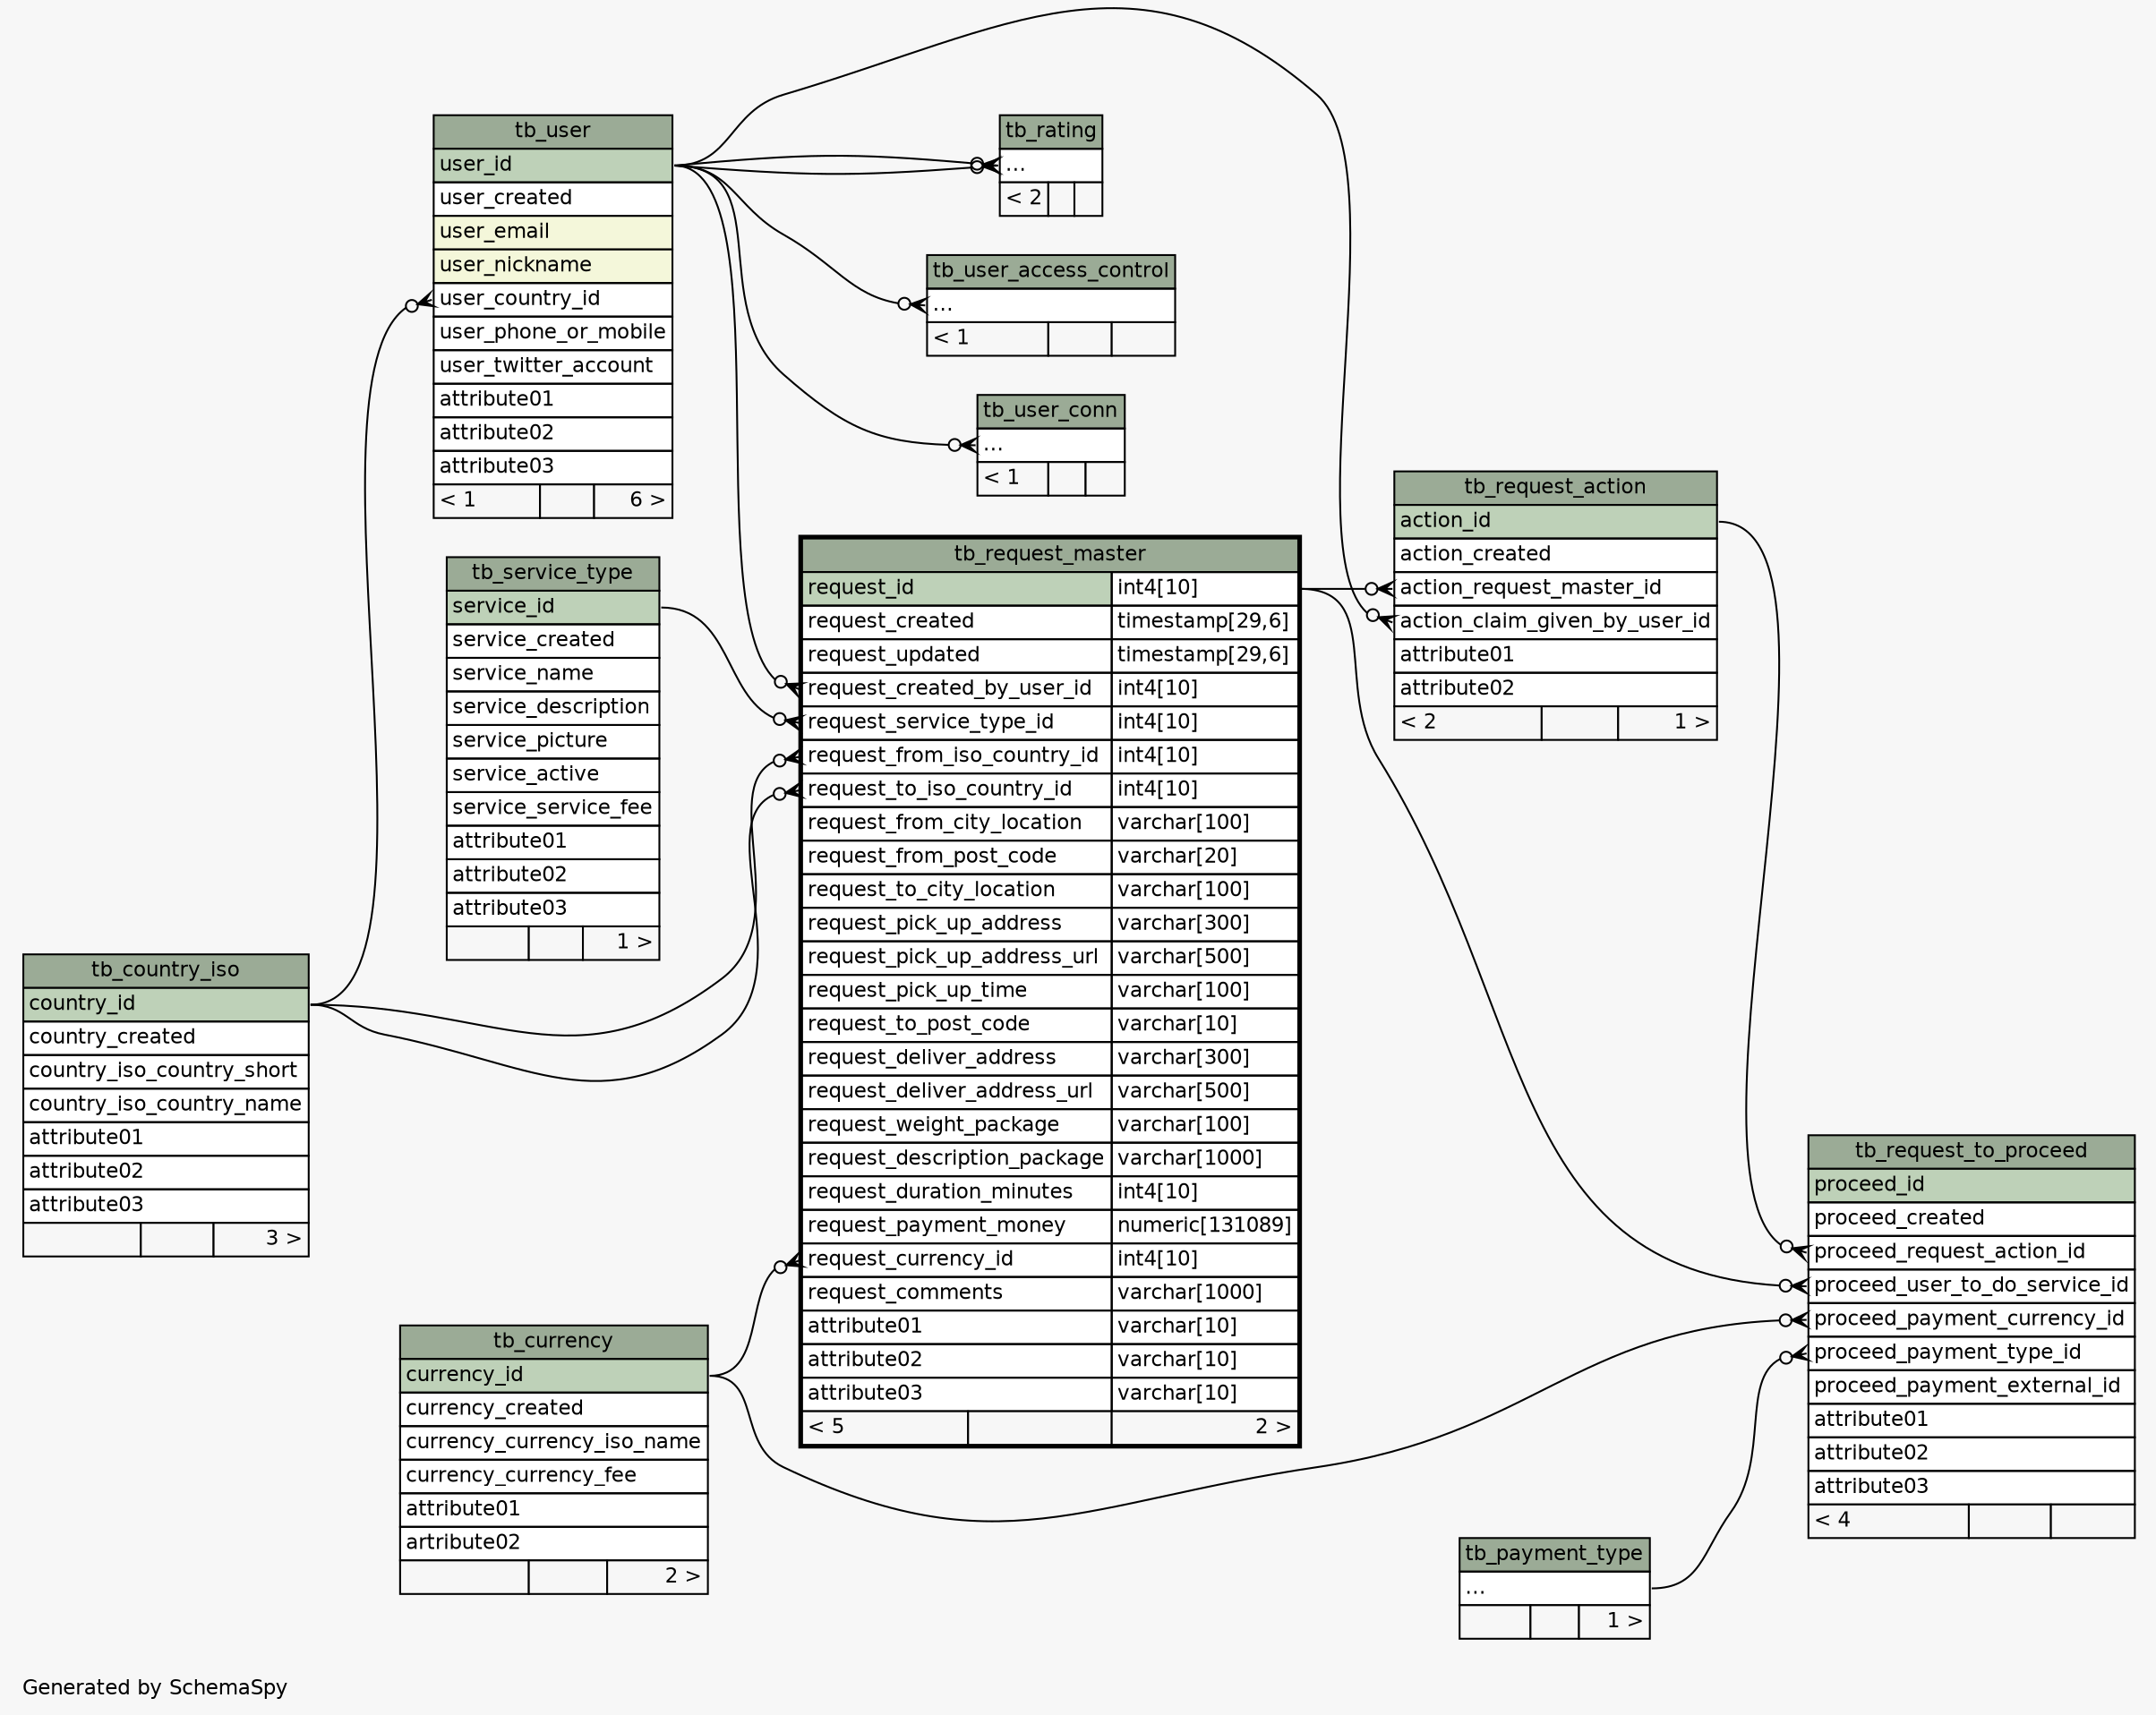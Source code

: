 // dot 2.34.0 on Linux 3.12.1-1-MANJARO
// SchemaSpy rev 590
digraph "twoDegreesRelationshipsDiagram" {
  graph [
    rankdir="RL"
    bgcolor="#f7f7f7"
    label="\nGenerated by SchemaSpy"
    labeljust="l"
    nodesep="0.18"
    ranksep="0.46"
    fontname="Helvetica"
    fontsize="11"
  ];
  node [
    fontname="Helvetica"
    fontsize="11"
    shape="plaintext"
  ];
  edge [
    arrowsize="0.8"
  ];
  "tb_rating":"elipses":w -> "tb_user":"user_id":e [arrowhead=none dir=back arrowtail=crowodot];
  "tb_rating":"elipses":w -> "tb_user":"user_id":e [arrowhead=none dir=back arrowtail=crowodot];
  "tb_request_action":"action_claim_given_by_user_id":w -> "tb_user":"user_id":e [arrowhead=none dir=back arrowtail=crowodot];
  "tb_request_action":"action_request_master_id":w -> "tb_request_master":"request_id.type":e [arrowhead=none dir=back arrowtail=crowodot];
  "tb_request_master":"request_created_by_user_id":w -> "tb_user":"user_id":e [arrowhead=none dir=back arrowtail=crowodot];
  "tb_request_master":"request_currency_id":w -> "tb_currency":"currency_id":e [arrowhead=none dir=back arrowtail=crowodot];
  "tb_request_master":"request_from_iso_country_id":w -> "tb_country_iso":"country_id":e [arrowhead=none dir=back arrowtail=crowodot];
  "tb_request_master":"request_service_type_id":w -> "tb_service_type":"service_id":e [arrowhead=none dir=back arrowtail=crowodot];
  "tb_request_master":"request_to_iso_country_id":w -> "tb_country_iso":"country_id":e [arrowhead=none dir=back arrowtail=crowodot];
  "tb_request_to_proceed":"proceed_payment_currency_id":w -> "tb_currency":"currency_id":e [arrowhead=none dir=back arrowtail=crowodot];
  "tb_request_to_proceed":"proceed_payment_type_id":w -> "tb_payment_type":"elipses":e [arrowhead=none dir=back arrowtail=crowodot];
  "tb_request_to_proceed":"proceed_request_action_id":w -> "tb_request_action":"action_id":e [arrowhead=none dir=back arrowtail=crowodot];
  "tb_request_to_proceed":"proceed_user_to_do_service_id":w -> "tb_request_master":"request_id.type":e [arrowhead=none dir=back arrowtail=crowodot];
  "tb_user":"user_country_id":w -> "tb_country_iso":"country_id":e [arrowhead=none dir=back arrowtail=crowodot];
  "tb_user_access_control":"elipses":w -> "tb_user":"user_id":e [arrowhead=none dir=back arrowtail=crowodot];
  "tb_user_conn":"elipses":w -> "tb_user":"user_id":e [arrowhead=none dir=back arrowtail=crowodot];
  "tb_country_iso" [
    label=<
    <TABLE BORDER="0" CELLBORDER="1" CELLSPACING="0" BGCOLOR="#ffffff">
      <TR><TD COLSPAN="3" BGCOLOR="#9bab96" ALIGN="CENTER">tb_country_iso</TD></TR>
      <TR><TD PORT="country_id" COLSPAN="3" BGCOLOR="#bed1b8" ALIGN="LEFT">country_id</TD></TR>
      <TR><TD PORT="country_created" COLSPAN="3" ALIGN="LEFT">country_created</TD></TR>
      <TR><TD PORT="country_iso_country_short" COLSPAN="3" ALIGN="LEFT">country_iso_country_short</TD></TR>
      <TR><TD PORT="country_iso_country_name" COLSPAN="3" ALIGN="LEFT">country_iso_country_name</TD></TR>
      <TR><TD PORT="attribute01" COLSPAN="3" ALIGN="LEFT">attribute01</TD></TR>
      <TR><TD PORT="attribute02" COLSPAN="3" ALIGN="LEFT">attribute02</TD></TR>
      <TR><TD PORT="attribute03" COLSPAN="3" ALIGN="LEFT">attribute03</TD></TR>
      <TR><TD ALIGN="LEFT" BGCOLOR="#f7f7f7">  </TD><TD ALIGN="RIGHT" BGCOLOR="#f7f7f7">  </TD><TD ALIGN="RIGHT" BGCOLOR="#f7f7f7">3 &gt;</TD></TR>
    </TABLE>>
    URL="tb_country_iso.html"
    tooltip="tb_country_iso"
  ];
  "tb_currency" [
    label=<
    <TABLE BORDER="0" CELLBORDER="1" CELLSPACING="0" BGCOLOR="#ffffff">
      <TR><TD COLSPAN="3" BGCOLOR="#9bab96" ALIGN="CENTER">tb_currency</TD></TR>
      <TR><TD PORT="currency_id" COLSPAN="3" BGCOLOR="#bed1b8" ALIGN="LEFT">currency_id</TD></TR>
      <TR><TD PORT="currency_created" COLSPAN="3" ALIGN="LEFT">currency_created</TD></TR>
      <TR><TD PORT="currency_currency_iso_name" COLSPAN="3" ALIGN="LEFT">currency_currency_iso_name</TD></TR>
      <TR><TD PORT="currency_currency_fee" COLSPAN="3" ALIGN="LEFT">currency_currency_fee</TD></TR>
      <TR><TD PORT="attribute01" COLSPAN="3" ALIGN="LEFT">attribute01</TD></TR>
      <TR><TD PORT="artribute02" COLSPAN="3" ALIGN="LEFT">artribute02</TD></TR>
      <TR><TD ALIGN="LEFT" BGCOLOR="#f7f7f7">  </TD><TD ALIGN="RIGHT" BGCOLOR="#f7f7f7">  </TD><TD ALIGN="RIGHT" BGCOLOR="#f7f7f7">2 &gt;</TD></TR>
    </TABLE>>
    URL="tb_currency.html"
    tooltip="tb_currency"
  ];
  "tb_payment_type" [
    label=<
    <TABLE BORDER="0" CELLBORDER="1" CELLSPACING="0" BGCOLOR="#ffffff">
      <TR><TD COLSPAN="3" BGCOLOR="#9bab96" ALIGN="CENTER">tb_payment_type</TD></TR>
      <TR><TD PORT="elipses" COLSPAN="3" ALIGN="LEFT">...</TD></TR>
      <TR><TD ALIGN="LEFT" BGCOLOR="#f7f7f7">  </TD><TD ALIGN="RIGHT" BGCOLOR="#f7f7f7">  </TD><TD ALIGN="RIGHT" BGCOLOR="#f7f7f7">1 &gt;</TD></TR>
    </TABLE>>
    URL="tb_payment_type.html"
    tooltip="tb_payment_type"
  ];
  "tb_rating" [
    label=<
    <TABLE BORDER="0" CELLBORDER="1" CELLSPACING="0" BGCOLOR="#ffffff">
      <TR><TD COLSPAN="3" BGCOLOR="#9bab96" ALIGN="CENTER">tb_rating</TD></TR>
      <TR><TD PORT="elipses" COLSPAN="3" ALIGN="LEFT">...</TD></TR>
      <TR><TD ALIGN="LEFT" BGCOLOR="#f7f7f7">&lt; 2</TD><TD ALIGN="RIGHT" BGCOLOR="#f7f7f7">  </TD><TD ALIGN="RIGHT" BGCOLOR="#f7f7f7">  </TD></TR>
    </TABLE>>
    URL="tb_rating.html"
    tooltip="tb_rating"
  ];
  "tb_request_action" [
    label=<
    <TABLE BORDER="0" CELLBORDER="1" CELLSPACING="0" BGCOLOR="#ffffff">
      <TR><TD COLSPAN="3" BGCOLOR="#9bab96" ALIGN="CENTER">tb_request_action</TD></TR>
      <TR><TD PORT="action_id" COLSPAN="3" BGCOLOR="#bed1b8" ALIGN="LEFT">action_id</TD></TR>
      <TR><TD PORT="action_created" COLSPAN="3" ALIGN="LEFT">action_created</TD></TR>
      <TR><TD PORT="action_request_master_id" COLSPAN="3" ALIGN="LEFT">action_request_master_id</TD></TR>
      <TR><TD PORT="action_claim_given_by_user_id" COLSPAN="3" ALIGN="LEFT">action_claim_given_by_user_id</TD></TR>
      <TR><TD PORT="attribute01" COLSPAN="3" ALIGN="LEFT">attribute01</TD></TR>
      <TR><TD PORT="attribute02" COLSPAN="3" ALIGN="LEFT">attribute02</TD></TR>
      <TR><TD ALIGN="LEFT" BGCOLOR="#f7f7f7">&lt; 2</TD><TD ALIGN="RIGHT" BGCOLOR="#f7f7f7">  </TD><TD ALIGN="RIGHT" BGCOLOR="#f7f7f7">1 &gt;</TD></TR>
    </TABLE>>
    URL="tb_request_action.html"
    tooltip="tb_request_action"
  ];
  "tb_request_master" [
    label=<
    <TABLE BORDER="2" CELLBORDER="1" CELLSPACING="0" BGCOLOR="#ffffff">
      <TR><TD COLSPAN="3" BGCOLOR="#9bab96" ALIGN="CENTER">tb_request_master</TD></TR>
      <TR><TD PORT="request_id" COLSPAN="2" BGCOLOR="#bed1b8" ALIGN="LEFT">request_id</TD><TD PORT="request_id.type" ALIGN="LEFT">int4[10]</TD></TR>
      <TR><TD PORT="request_created" COLSPAN="2" ALIGN="LEFT">request_created</TD><TD PORT="request_created.type" ALIGN="LEFT">timestamp[29,6]</TD></TR>
      <TR><TD PORT="request_updated" COLSPAN="2" ALIGN="LEFT">request_updated</TD><TD PORT="request_updated.type" ALIGN="LEFT">timestamp[29,6]</TD></TR>
      <TR><TD PORT="request_created_by_user_id" COLSPAN="2" ALIGN="LEFT">request_created_by_user_id</TD><TD PORT="request_created_by_user_id.type" ALIGN="LEFT">int4[10]</TD></TR>
      <TR><TD PORT="request_service_type_id" COLSPAN="2" ALIGN="LEFT">request_service_type_id</TD><TD PORT="request_service_type_id.type" ALIGN="LEFT">int4[10]</TD></TR>
      <TR><TD PORT="request_from_iso_country_id" COLSPAN="2" ALIGN="LEFT">request_from_iso_country_id</TD><TD PORT="request_from_iso_country_id.type" ALIGN="LEFT">int4[10]</TD></TR>
      <TR><TD PORT="request_to_iso_country_id" COLSPAN="2" ALIGN="LEFT">request_to_iso_country_id</TD><TD PORT="request_to_iso_country_id.type" ALIGN="LEFT">int4[10]</TD></TR>
      <TR><TD PORT="request_from_city_location" COLSPAN="2" ALIGN="LEFT">request_from_city_location</TD><TD PORT="request_from_city_location.type" ALIGN="LEFT">varchar[100]</TD></TR>
      <TR><TD PORT="request_from_post_code" COLSPAN="2" ALIGN="LEFT">request_from_post_code</TD><TD PORT="request_from_post_code.type" ALIGN="LEFT">varchar[20]</TD></TR>
      <TR><TD PORT="request_to_city_location" COLSPAN="2" ALIGN="LEFT">request_to_city_location</TD><TD PORT="request_to_city_location.type" ALIGN="LEFT">varchar[100]</TD></TR>
      <TR><TD PORT="request_pick_up_address" COLSPAN="2" ALIGN="LEFT">request_pick_up_address</TD><TD PORT="request_pick_up_address.type" ALIGN="LEFT">varchar[300]</TD></TR>
      <TR><TD PORT="request_pick_up_address_url" COLSPAN="2" ALIGN="LEFT">request_pick_up_address_url</TD><TD PORT="request_pick_up_address_url.type" ALIGN="LEFT">varchar[500]</TD></TR>
      <TR><TD PORT="request_pick_up_time" COLSPAN="2" ALIGN="LEFT">request_pick_up_time</TD><TD PORT="request_pick_up_time.type" ALIGN="LEFT">varchar[100]</TD></TR>
      <TR><TD PORT="request_to_post_code" COLSPAN="2" ALIGN="LEFT">request_to_post_code</TD><TD PORT="request_to_post_code.type" ALIGN="LEFT">varchar[10]</TD></TR>
      <TR><TD PORT="request_deliver_address" COLSPAN="2" ALIGN="LEFT">request_deliver_address</TD><TD PORT="request_deliver_address.type" ALIGN="LEFT">varchar[300]</TD></TR>
      <TR><TD PORT="request_deliver_address_url" COLSPAN="2" ALIGN="LEFT">request_deliver_address_url</TD><TD PORT="request_deliver_address_url.type" ALIGN="LEFT">varchar[500]</TD></TR>
      <TR><TD PORT="request_weight_package" COLSPAN="2" ALIGN="LEFT">request_weight_package</TD><TD PORT="request_weight_package.type" ALIGN="LEFT">varchar[100]</TD></TR>
      <TR><TD PORT="request_description_package" COLSPAN="2" ALIGN="LEFT">request_description_package</TD><TD PORT="request_description_package.type" ALIGN="LEFT">varchar[1000]</TD></TR>
      <TR><TD PORT="request_duration_minutes" COLSPAN="2" ALIGN="LEFT">request_duration_minutes</TD><TD PORT="request_duration_minutes.type" ALIGN="LEFT">int4[10]</TD></TR>
      <TR><TD PORT="request_payment_money" COLSPAN="2" ALIGN="LEFT">request_payment_money</TD><TD PORT="request_payment_money.type" ALIGN="LEFT">numeric[131089]</TD></TR>
      <TR><TD PORT="request_currency_id" COLSPAN="2" ALIGN="LEFT">request_currency_id</TD><TD PORT="request_currency_id.type" ALIGN="LEFT">int4[10]</TD></TR>
      <TR><TD PORT="request_comments" COLSPAN="2" ALIGN="LEFT">request_comments</TD><TD PORT="request_comments.type" ALIGN="LEFT">varchar[1000]</TD></TR>
      <TR><TD PORT="attribute01" COLSPAN="2" ALIGN="LEFT">attribute01</TD><TD PORT="attribute01.type" ALIGN="LEFT">varchar[10]</TD></TR>
      <TR><TD PORT="attribute02" COLSPAN="2" ALIGN="LEFT">attribute02</TD><TD PORT="attribute02.type" ALIGN="LEFT">varchar[10]</TD></TR>
      <TR><TD PORT="attribute03" COLSPAN="2" ALIGN="LEFT">attribute03</TD><TD PORT="attribute03.type" ALIGN="LEFT">varchar[10]</TD></TR>
      <TR><TD ALIGN="LEFT" BGCOLOR="#f7f7f7">&lt; 5</TD><TD ALIGN="RIGHT" BGCOLOR="#f7f7f7">  </TD><TD ALIGN="RIGHT" BGCOLOR="#f7f7f7">2 &gt;</TD></TR>
    </TABLE>>
    URL="tb_request_master.html"
    tooltip="tb_request_master"
  ];
  "tb_request_to_proceed" [
    label=<
    <TABLE BORDER="0" CELLBORDER="1" CELLSPACING="0" BGCOLOR="#ffffff">
      <TR><TD COLSPAN="3" BGCOLOR="#9bab96" ALIGN="CENTER">tb_request_to_proceed</TD></TR>
      <TR><TD PORT="proceed_id" COLSPAN="3" BGCOLOR="#bed1b8" ALIGN="LEFT">proceed_id</TD></TR>
      <TR><TD PORT="proceed_created" COLSPAN="3" ALIGN="LEFT">proceed_created</TD></TR>
      <TR><TD PORT="proceed_request_action_id" COLSPAN="3" ALIGN="LEFT">proceed_request_action_id</TD></TR>
      <TR><TD PORT="proceed_user_to_do_service_id" COLSPAN="3" ALIGN="LEFT">proceed_user_to_do_service_id</TD></TR>
      <TR><TD PORT="proceed_payment_currency_id" COLSPAN="3" ALIGN="LEFT">proceed_payment_currency_id</TD></TR>
      <TR><TD PORT="proceed_payment_type_id" COLSPAN="3" ALIGN="LEFT">proceed_payment_type_id</TD></TR>
      <TR><TD PORT="proceed_payment_external_id" COLSPAN="3" ALIGN="LEFT">proceed_payment_external_id</TD></TR>
      <TR><TD PORT="attribute01" COLSPAN="3" ALIGN="LEFT">attribute01</TD></TR>
      <TR><TD PORT="attribute02" COLSPAN="3" ALIGN="LEFT">attribute02</TD></TR>
      <TR><TD PORT="attribute03" COLSPAN="3" ALIGN="LEFT">attribute03</TD></TR>
      <TR><TD ALIGN="LEFT" BGCOLOR="#f7f7f7">&lt; 4</TD><TD ALIGN="RIGHT" BGCOLOR="#f7f7f7">  </TD><TD ALIGN="RIGHT" BGCOLOR="#f7f7f7">  </TD></TR>
    </TABLE>>
    URL="tb_request_to_proceed.html"
    tooltip="tb_request_to_proceed"
  ];
  "tb_service_type" [
    label=<
    <TABLE BORDER="0" CELLBORDER="1" CELLSPACING="0" BGCOLOR="#ffffff">
      <TR><TD COLSPAN="3" BGCOLOR="#9bab96" ALIGN="CENTER">tb_service_type</TD></TR>
      <TR><TD PORT="service_id" COLSPAN="3" BGCOLOR="#bed1b8" ALIGN="LEFT">service_id</TD></TR>
      <TR><TD PORT="service_created" COLSPAN="3" ALIGN="LEFT">service_created</TD></TR>
      <TR><TD PORT="service_name" COLSPAN="3" ALIGN="LEFT">service_name</TD></TR>
      <TR><TD PORT="service_description" COLSPAN="3" ALIGN="LEFT">service_description</TD></TR>
      <TR><TD PORT="service_picture" COLSPAN="3" ALIGN="LEFT">service_picture</TD></TR>
      <TR><TD PORT="service_active" COLSPAN="3" ALIGN="LEFT">service_active</TD></TR>
      <TR><TD PORT="service_service_fee" COLSPAN="3" ALIGN="LEFT">service_service_fee</TD></TR>
      <TR><TD PORT="attribute01" COLSPAN="3" ALIGN="LEFT">attribute01</TD></TR>
      <TR><TD PORT="attribute02" COLSPAN="3" ALIGN="LEFT">attribute02</TD></TR>
      <TR><TD PORT="attribute03" COLSPAN="3" ALIGN="LEFT">attribute03</TD></TR>
      <TR><TD ALIGN="LEFT" BGCOLOR="#f7f7f7">  </TD><TD ALIGN="RIGHT" BGCOLOR="#f7f7f7">  </TD><TD ALIGN="RIGHT" BGCOLOR="#f7f7f7">1 &gt;</TD></TR>
    </TABLE>>
    URL="tb_service_type.html"
    tooltip="tb_service_type"
  ];
  "tb_user" [
    label=<
    <TABLE BORDER="0" CELLBORDER="1" CELLSPACING="0" BGCOLOR="#ffffff">
      <TR><TD COLSPAN="3" BGCOLOR="#9bab96" ALIGN="CENTER">tb_user</TD></TR>
      <TR><TD PORT="user_id" COLSPAN="3" BGCOLOR="#bed1b8" ALIGN="LEFT">user_id</TD></TR>
      <TR><TD PORT="user_created" COLSPAN="3" ALIGN="LEFT">user_created</TD></TR>
      <TR><TD PORT="user_email" COLSPAN="3" BGCOLOR="#f4f7da" ALIGN="LEFT">user_email</TD></TR>
      <TR><TD PORT="user_nickname" COLSPAN="3" BGCOLOR="#f4f7da" ALIGN="LEFT">user_nickname</TD></TR>
      <TR><TD PORT="user_country_id" COLSPAN="3" ALIGN="LEFT">user_country_id</TD></TR>
      <TR><TD PORT="user_phone_or_mobile" COLSPAN="3" ALIGN="LEFT">user_phone_or_mobile</TD></TR>
      <TR><TD PORT="user_twitter_account" COLSPAN="3" ALIGN="LEFT">user_twitter_account</TD></TR>
      <TR><TD PORT="attribute01" COLSPAN="3" ALIGN="LEFT">attribute01</TD></TR>
      <TR><TD PORT="attribute02" COLSPAN="3" ALIGN="LEFT">attribute02</TD></TR>
      <TR><TD PORT="attribute03" COLSPAN="3" ALIGN="LEFT">attribute03</TD></TR>
      <TR><TD ALIGN="LEFT" BGCOLOR="#f7f7f7">&lt; 1</TD><TD ALIGN="RIGHT" BGCOLOR="#f7f7f7">  </TD><TD ALIGN="RIGHT" BGCOLOR="#f7f7f7">6 &gt;</TD></TR>
    </TABLE>>
    URL="tb_user.html"
    tooltip="tb_user"
  ];
  "tb_user_access_control" [
    label=<
    <TABLE BORDER="0" CELLBORDER="1" CELLSPACING="0" BGCOLOR="#ffffff">
      <TR><TD COLSPAN="3" BGCOLOR="#9bab96" ALIGN="CENTER">tb_user_access_control</TD></TR>
      <TR><TD PORT="elipses" COLSPAN="3" ALIGN="LEFT">...</TD></TR>
      <TR><TD ALIGN="LEFT" BGCOLOR="#f7f7f7">&lt; 1</TD><TD ALIGN="RIGHT" BGCOLOR="#f7f7f7">  </TD><TD ALIGN="RIGHT" BGCOLOR="#f7f7f7">  </TD></TR>
    </TABLE>>
    URL="tb_user_access_control.html"
    tooltip="tb_user_access_control"
  ];
  "tb_user_conn" [
    label=<
    <TABLE BORDER="0" CELLBORDER="1" CELLSPACING="0" BGCOLOR="#ffffff">
      <TR><TD COLSPAN="3" BGCOLOR="#9bab96" ALIGN="CENTER">tb_user_conn</TD></TR>
      <TR><TD PORT="elipses" COLSPAN="3" ALIGN="LEFT">...</TD></TR>
      <TR><TD ALIGN="LEFT" BGCOLOR="#f7f7f7">&lt; 1</TD><TD ALIGN="RIGHT" BGCOLOR="#f7f7f7">  </TD><TD ALIGN="RIGHT" BGCOLOR="#f7f7f7">  </TD></TR>
    </TABLE>>
    URL="tb_user_conn.html"
    tooltip="tb_user_conn"
  ];
}
